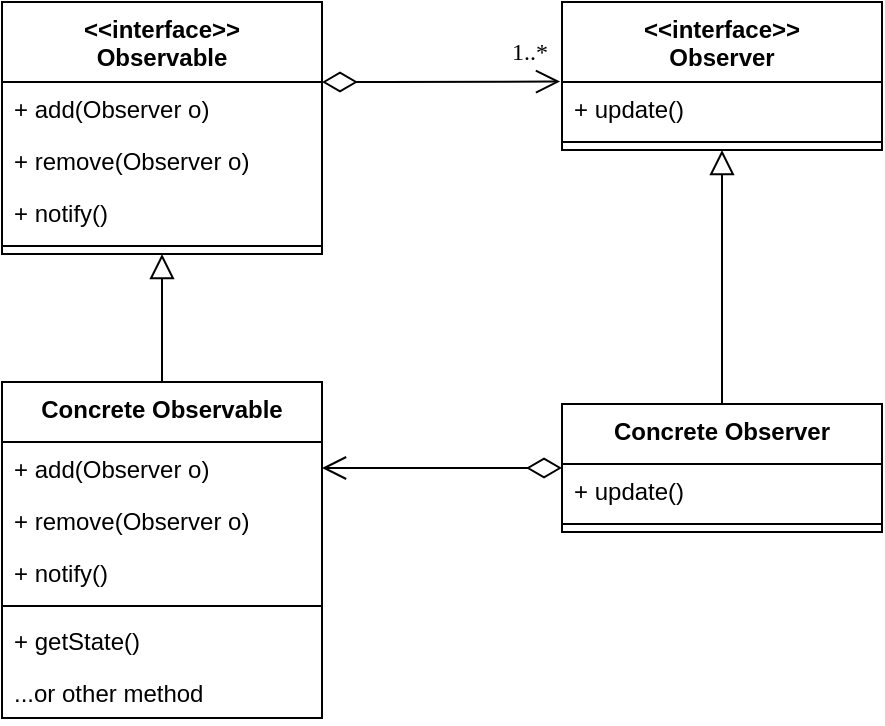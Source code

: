 <mxfile version="16.1.0" type="device"><diagram id="jBMqTBb5fiHSzNggL6_g" name="Page-1"><mxGraphModel dx="652" dy="363" grid="1" gridSize="10" guides="1" tooltips="1" connect="1" arrows="1" fold="1" page="1" pageScale="1" pageWidth="827" pageHeight="1169" math="0" shadow="0"><root><mxCell id="0"/><mxCell id="1" parent="0"/><mxCell id="Dp1LEqSKS0qnE7EP_qaA-29" style="edgeStyle=orthogonalEdgeStyle;rounded=0;orthogonalLoop=1;jettySize=auto;html=1;entryX=-0.006;entryY=-0.009;entryDx=0;entryDy=0;endArrow=open;endFill=0;endSize=10;startArrow=diamondThin;startFill=0;startSize=15;entryPerimeter=0;" edge="1" parent="1" source="Dp1LEqSKS0qnE7EP_qaA-1" target="Dp1LEqSKS0qnE7EP_qaA-6"><mxGeometry relative="1" as="geometry"><Array as="points"><mxPoint x="340" y="120"/><mxPoint x="340" y="120"/></Array></mxGeometry></mxCell><mxCell id="Dp1LEqSKS0qnE7EP_qaA-1" value="&lt;&lt;interface&gt;&gt;&#10;Observable" style="swimlane;fontStyle=1;align=center;verticalAlign=top;childLayout=stackLayout;horizontal=1;startSize=40;horizontalStack=0;resizeParent=1;resizeParentMax=0;resizeLast=0;collapsible=1;marginBottom=0;" vertex="1" parent="1"><mxGeometry x="150" y="80" width="160" height="126" as="geometry"/></mxCell><mxCell id="Dp1LEqSKS0qnE7EP_qaA-2" value="+ add(Observer o)" style="text;strokeColor=none;fillColor=none;align=left;verticalAlign=top;spacingLeft=4;spacingRight=4;overflow=hidden;rotatable=0;points=[[0,0.5],[1,0.5]];portConstraint=eastwest;" vertex="1" parent="Dp1LEqSKS0qnE7EP_qaA-1"><mxGeometry y="40" width="160" height="26" as="geometry"/></mxCell><mxCell id="Dp1LEqSKS0qnE7EP_qaA-9" value="+ remove(Observer o)" style="text;strokeColor=none;fillColor=none;align=left;verticalAlign=top;spacingLeft=4;spacingRight=4;overflow=hidden;rotatable=0;points=[[0,0.5],[1,0.5]];portConstraint=eastwest;" vertex="1" parent="Dp1LEqSKS0qnE7EP_qaA-1"><mxGeometry y="66" width="160" height="26" as="geometry"/></mxCell><mxCell id="Dp1LEqSKS0qnE7EP_qaA-4" value="+ notify()" style="text;strokeColor=none;fillColor=none;align=left;verticalAlign=top;spacingLeft=4;spacingRight=4;overflow=hidden;rotatable=0;points=[[0,0.5],[1,0.5]];portConstraint=eastwest;" vertex="1" parent="Dp1LEqSKS0qnE7EP_qaA-1"><mxGeometry y="92" width="160" height="26" as="geometry"/></mxCell><mxCell id="Dp1LEqSKS0qnE7EP_qaA-3" value="" style="line;strokeWidth=1;fillColor=none;align=left;verticalAlign=middle;spacingTop=-1;spacingLeft=3;spacingRight=3;rotatable=0;labelPosition=right;points=[];portConstraint=eastwest;" vertex="1" parent="Dp1LEqSKS0qnE7EP_qaA-1"><mxGeometry y="118" width="160" height="8" as="geometry"/></mxCell><mxCell id="Dp1LEqSKS0qnE7EP_qaA-5" value="&lt;&lt;interface&gt;&gt;&#10;Observer" style="swimlane;fontStyle=1;align=center;verticalAlign=top;childLayout=stackLayout;horizontal=1;startSize=40;horizontalStack=0;resizeParent=1;resizeParentMax=0;resizeLast=0;collapsible=1;marginBottom=0;" vertex="1" parent="1"><mxGeometry x="430" y="80" width="160" height="74" as="geometry"/></mxCell><mxCell id="Dp1LEqSKS0qnE7EP_qaA-6" value="+ update()" style="text;strokeColor=none;fillColor=none;align=left;verticalAlign=top;spacingLeft=4;spacingRight=4;overflow=hidden;rotatable=0;points=[[0,0.5],[1,0.5]];portConstraint=eastwest;" vertex="1" parent="Dp1LEqSKS0qnE7EP_qaA-5"><mxGeometry y="40" width="160" height="26" as="geometry"/></mxCell><mxCell id="Dp1LEqSKS0qnE7EP_qaA-7" value="" style="line;strokeWidth=1;fillColor=none;align=left;verticalAlign=middle;spacingTop=-1;spacingLeft=3;spacingRight=3;rotatable=0;labelPosition=right;points=[];portConstraint=eastwest;" vertex="1" parent="Dp1LEqSKS0qnE7EP_qaA-5"><mxGeometry y="66" width="160" height="8" as="geometry"/></mxCell><mxCell id="Dp1LEqSKS0qnE7EP_qaA-27" style="edgeStyle=orthogonalEdgeStyle;rounded=0;orthogonalLoop=1;jettySize=auto;html=1;entryX=0.5;entryY=1;entryDx=0;entryDy=0;endArrow=block;endFill=0;endSize=10;" edge="1" parent="1" source="Dp1LEqSKS0qnE7EP_qaA-15" target="Dp1LEqSKS0qnE7EP_qaA-1"><mxGeometry relative="1" as="geometry"/></mxCell><mxCell id="Dp1LEqSKS0qnE7EP_qaA-15" value="Concrete Observable" style="swimlane;fontStyle=1;align=center;verticalAlign=top;childLayout=stackLayout;horizontal=1;startSize=30;horizontalStack=0;resizeParent=1;resizeParentMax=0;resizeLast=0;collapsible=1;marginBottom=0;" vertex="1" parent="1"><mxGeometry x="150" y="270" width="160" height="168" as="geometry"/></mxCell><mxCell id="Dp1LEqSKS0qnE7EP_qaA-16" value="+ add(Observer o)" style="text;strokeColor=none;fillColor=none;align=left;verticalAlign=top;spacingLeft=4;spacingRight=4;overflow=hidden;rotatable=0;points=[[0,0.5],[1,0.5]];portConstraint=eastwest;" vertex="1" parent="Dp1LEqSKS0qnE7EP_qaA-15"><mxGeometry y="30" width="160" height="26" as="geometry"/></mxCell><mxCell id="Dp1LEqSKS0qnE7EP_qaA-18" value="+ remove(Observer o)" style="text;strokeColor=none;fillColor=none;align=left;verticalAlign=top;spacingLeft=4;spacingRight=4;overflow=hidden;rotatable=0;points=[[0,0.5],[1,0.5]];portConstraint=eastwest;" vertex="1" parent="Dp1LEqSKS0qnE7EP_qaA-15"><mxGeometry y="56" width="160" height="26" as="geometry"/></mxCell><mxCell id="Dp1LEqSKS0qnE7EP_qaA-19" value="+ notify()" style="text;strokeColor=none;fillColor=none;align=left;verticalAlign=top;spacingLeft=4;spacingRight=4;overflow=hidden;rotatable=0;points=[[0,0.5],[1,0.5]];portConstraint=eastwest;" vertex="1" parent="Dp1LEqSKS0qnE7EP_qaA-15"><mxGeometry y="82" width="160" height="26" as="geometry"/></mxCell><mxCell id="Dp1LEqSKS0qnE7EP_qaA-17" value="" style="line;strokeWidth=1;fillColor=none;align=left;verticalAlign=middle;spacingTop=-1;spacingLeft=3;spacingRight=3;rotatable=0;labelPosition=right;points=[];portConstraint=eastwest;" vertex="1" parent="Dp1LEqSKS0qnE7EP_qaA-15"><mxGeometry y="108" width="160" height="8" as="geometry"/></mxCell><mxCell id="Dp1LEqSKS0qnE7EP_qaA-20" value="+ getState()" style="text;strokeColor=none;fillColor=none;align=left;verticalAlign=top;spacingLeft=4;spacingRight=4;overflow=hidden;rotatable=0;points=[[0,0.5],[1,0.5]];portConstraint=eastwest;" vertex="1" parent="Dp1LEqSKS0qnE7EP_qaA-15"><mxGeometry y="116" width="160" height="26" as="geometry"/></mxCell><mxCell id="Dp1LEqSKS0qnE7EP_qaA-34" value="...or other method" style="text;strokeColor=none;fillColor=none;align=left;verticalAlign=top;spacingLeft=4;spacingRight=4;overflow=hidden;rotatable=0;points=[[0,0.5],[1,0.5]];portConstraint=eastwest;" vertex="1" parent="Dp1LEqSKS0qnE7EP_qaA-15"><mxGeometry y="142" width="160" height="26" as="geometry"/></mxCell><mxCell id="Dp1LEqSKS0qnE7EP_qaA-28" style="edgeStyle=orthogonalEdgeStyle;rounded=0;orthogonalLoop=1;jettySize=auto;html=1;entryX=0.5;entryY=1;entryDx=0;entryDy=0;endArrow=block;endFill=0;endSize=10;" edge="1" parent="1" source="Dp1LEqSKS0qnE7EP_qaA-21" target="Dp1LEqSKS0qnE7EP_qaA-5"><mxGeometry relative="1" as="geometry"/></mxCell><mxCell id="Dp1LEqSKS0qnE7EP_qaA-33" style="edgeStyle=orthogonalEdgeStyle;rounded=0;orthogonalLoop=1;jettySize=auto;html=1;entryX=1;entryY=0.5;entryDx=0;entryDy=0;fontFamily=Verdana;startArrow=diamondThin;startFill=0;endArrow=open;endFill=0;startSize=15;endSize=10;" edge="1" parent="1" source="Dp1LEqSKS0qnE7EP_qaA-21" target="Dp1LEqSKS0qnE7EP_qaA-16"><mxGeometry relative="1" as="geometry"/></mxCell><mxCell id="Dp1LEqSKS0qnE7EP_qaA-21" value="Concrete Observer" style="swimlane;fontStyle=1;align=center;verticalAlign=top;childLayout=stackLayout;horizontal=1;startSize=30;horizontalStack=0;resizeParent=1;resizeParentMax=0;resizeLast=0;collapsible=1;marginBottom=0;" vertex="1" parent="1"><mxGeometry x="430" y="281" width="160" height="64" as="geometry"/></mxCell><mxCell id="Dp1LEqSKS0qnE7EP_qaA-22" value="+ update()" style="text;strokeColor=none;fillColor=none;align=left;verticalAlign=top;spacingLeft=4;spacingRight=4;overflow=hidden;rotatable=0;points=[[0,0.5],[1,0.5]];portConstraint=eastwest;" vertex="1" parent="Dp1LEqSKS0qnE7EP_qaA-21"><mxGeometry y="30" width="160" height="26" as="geometry"/></mxCell><mxCell id="Dp1LEqSKS0qnE7EP_qaA-25" value="" style="line;strokeWidth=1;fillColor=none;align=left;verticalAlign=middle;spacingTop=-1;spacingLeft=3;spacingRight=3;rotatable=0;labelPosition=right;points=[];portConstraint=eastwest;" vertex="1" parent="Dp1LEqSKS0qnE7EP_qaA-21"><mxGeometry y="56" width="160" height="8" as="geometry"/></mxCell><mxCell id="Dp1LEqSKS0qnE7EP_qaA-30" value="1..*" style="text;html=1;strokeColor=none;fillColor=none;align=center;verticalAlign=middle;whiteSpace=wrap;rounded=0;fontFamily=Verdana;" vertex="1" parent="1"><mxGeometry x="384" y="90" width="60" height="30" as="geometry"/></mxCell></root></mxGraphModel></diagram></mxfile>